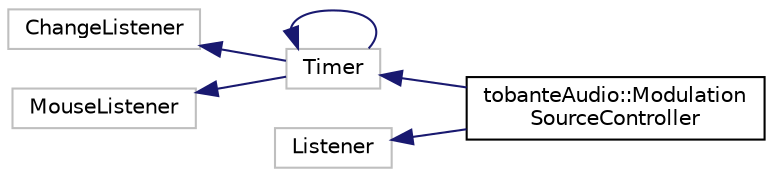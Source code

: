 digraph "Graphical Class Hierarchy"
{
  edge [fontname="Helvetica",fontsize="10",labelfontname="Helvetica",labelfontsize="10"];
  node [fontname="Helvetica",fontsize="10",shape=record];
  rankdir="LR";
  Node35 [label="ChangeListener",height=0.2,width=0.4,color="grey75", fillcolor="white", style="filled"];
  Node35 -> Node0 [dir="back",color="midnightblue",fontsize="10",style="solid",fontname="Helvetica"];
  Node0 [label="tobanteAudio::AnalyserController",height=0.2,width=0.4,color="black", fillcolor="white", style="filled",URL="$classtobanteAudio_1_1AnalyserController.html",tooltip="Controller for the AnalyserView component. "];
  Node15 [label="Listener",height=0.2,width=0.4,color="grey75", fillcolor="white", style="filled"];
  Node15 -> Node2 [dir="back",color="midnightblue",fontsize="10",style="solid",fontname="Helvetica"];
  Node2 [label="tobanteAudio::Modulation\lSourceController",height=0.2,width=0.4,color="black", fillcolor="white", style="filled",URL="$classtobanteAudio_1_1ModulationSourceController.html",tooltip="Controller for the ModulationSourceView component. "];
  Node9 [label="MouseListener",height=0.2,width=0.4,color="grey75", fillcolor="white", style="filled"];
  Node9 -> Node0 [dir="back",color="midnightblue",fontsize="10",style="solid",fontname="Helvetica"];
  Node0 [label="Timer",height=0.2,width=0.4,color="grey75", fillcolor="white", style="filled"];
  Node0 -> Node0 [dir="back",color="midnightblue",fontsize="10",style="solid",fontname="Helvetica"];
  Node0 -> Node2 [dir="back",color="midnightblue",fontsize="10",style="solid",fontname="Helvetica"];
}

